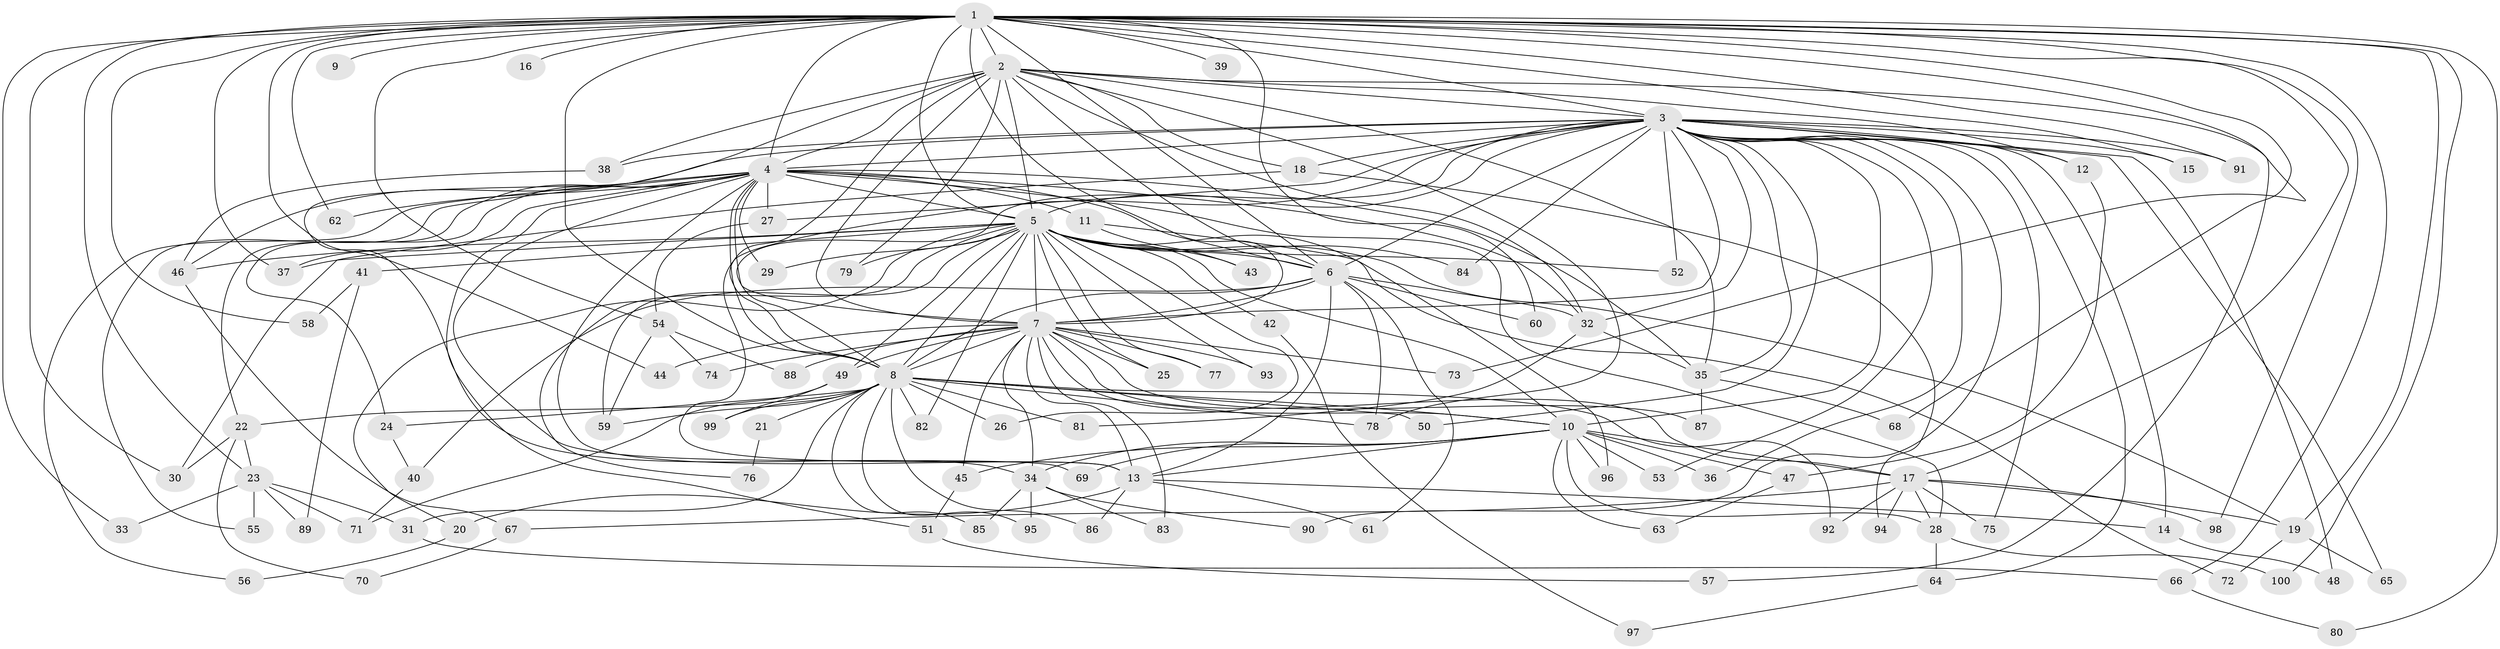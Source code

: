 // original degree distribution, {26: 0.007042253521126761, 21: 0.014084507042253521, 20: 0.007042253521126761, 31: 0.007042253521126761, 24: 0.007042253521126761, 35: 0.007042253521126761, 17: 0.007042253521126761, 28: 0.014084507042253521, 2: 0.5492957746478874, 4: 0.07042253521126761, 3: 0.22535211267605634, 6: 0.02112676056338028, 5: 0.04225352112676056, 10: 0.007042253521126761, 9: 0.007042253521126761, 8: 0.007042253521126761}
// Generated by graph-tools (version 1.1) at 2025/49/03/04/25 22:49:34]
// undirected, 100 vertices, 224 edges
graph export_dot {
  node [color=gray90,style=filled];
  1;
  2;
  3;
  4;
  5;
  6;
  7;
  8;
  9;
  10;
  11;
  12;
  13;
  14;
  15;
  16;
  17;
  18;
  19;
  20;
  21;
  22;
  23;
  24;
  25;
  26;
  27;
  28;
  29;
  30;
  31;
  32;
  33;
  34;
  35;
  36;
  37;
  38;
  39;
  40;
  41;
  42;
  43;
  44;
  45;
  46;
  47;
  48;
  49;
  50;
  51;
  52;
  53;
  54;
  55;
  56;
  57;
  58;
  59;
  60;
  61;
  62;
  63;
  64;
  65;
  66;
  67;
  68;
  69;
  70;
  71;
  72;
  73;
  74;
  75;
  76;
  77;
  78;
  79;
  80;
  81;
  82;
  83;
  84;
  85;
  86;
  87;
  88;
  89;
  90;
  91;
  92;
  93;
  94;
  95;
  96;
  97;
  98;
  99;
  100;
  1 -- 2 [weight=2.0];
  1 -- 3 [weight=4.0];
  1 -- 4 [weight=2.0];
  1 -- 5 [weight=2.0];
  1 -- 6 [weight=2.0];
  1 -- 7 [weight=2.0];
  1 -- 8 [weight=2.0];
  1 -- 9 [weight=2.0];
  1 -- 15 [weight=1.0];
  1 -- 16 [weight=2.0];
  1 -- 17 [weight=1.0];
  1 -- 19 [weight=1.0];
  1 -- 23 [weight=1.0];
  1 -- 30 [weight=1.0];
  1 -- 33 [weight=1.0];
  1 -- 37 [weight=1.0];
  1 -- 39 [weight=2.0];
  1 -- 44 [weight=1.0];
  1 -- 54 [weight=2.0];
  1 -- 58 [weight=1.0];
  1 -- 60 [weight=1.0];
  1 -- 62 [weight=1.0];
  1 -- 66 [weight=1.0];
  1 -- 68 [weight=1.0];
  1 -- 73 [weight=1.0];
  1 -- 80 [weight=1.0];
  1 -- 91 [weight=1.0];
  1 -- 98 [weight=1.0];
  1 -- 100 [weight=1.0];
  2 -- 3 [weight=2.0];
  2 -- 4 [weight=1.0];
  2 -- 5 [weight=1.0];
  2 -- 6 [weight=1.0];
  2 -- 7 [weight=2.0];
  2 -- 8 [weight=1.0];
  2 -- 12 [weight=1.0];
  2 -- 18 [weight=1.0];
  2 -- 32 [weight=1.0];
  2 -- 34 [weight=2.0];
  2 -- 35 [weight=1.0];
  2 -- 38 [weight=2.0];
  2 -- 57 [weight=1.0];
  2 -- 78 [weight=1.0];
  2 -- 79 [weight=1.0];
  3 -- 4 [weight=4.0];
  3 -- 5 [weight=2.0];
  3 -- 6 [weight=3.0];
  3 -- 7 [weight=2.0];
  3 -- 8 [weight=2.0];
  3 -- 10 [weight=8.0];
  3 -- 12 [weight=1.0];
  3 -- 13 [weight=1.0];
  3 -- 14 [weight=1.0];
  3 -- 15 [weight=1.0];
  3 -- 18 [weight=2.0];
  3 -- 27 [weight=1.0];
  3 -- 32 [weight=1.0];
  3 -- 35 [weight=1.0];
  3 -- 36 [weight=1.0];
  3 -- 38 [weight=1.0];
  3 -- 46 [weight=1.0];
  3 -- 48 [weight=1.0];
  3 -- 50 [weight=1.0];
  3 -- 52 [weight=1.0];
  3 -- 53 [weight=1.0];
  3 -- 64 [weight=1.0];
  3 -- 65 [weight=1.0];
  3 -- 75 [weight=1.0];
  3 -- 84 [weight=1.0];
  3 -- 90 [weight=1.0];
  3 -- 91 [weight=1.0];
  4 -- 5 [weight=2.0];
  4 -- 6 [weight=1.0];
  4 -- 7 [weight=1.0];
  4 -- 8 [weight=2.0];
  4 -- 11 [weight=1.0];
  4 -- 13 [weight=1.0];
  4 -- 22 [weight=1.0];
  4 -- 24 [weight=1.0];
  4 -- 27 [weight=1.0];
  4 -- 28 [weight=1.0];
  4 -- 29 [weight=1.0];
  4 -- 32 [weight=1.0];
  4 -- 35 [weight=2.0];
  4 -- 37 [weight=2.0];
  4 -- 51 [weight=1.0];
  4 -- 55 [weight=1.0];
  4 -- 56 [weight=1.0];
  4 -- 62 [weight=1.0];
  4 -- 69 [weight=1.0];
  5 -- 6 [weight=2.0];
  5 -- 7 [weight=1.0];
  5 -- 8 [weight=1.0];
  5 -- 10 [weight=1.0];
  5 -- 19 [weight=2.0];
  5 -- 20 [weight=1.0];
  5 -- 25 [weight=1.0];
  5 -- 26 [weight=1.0];
  5 -- 29 [weight=1.0];
  5 -- 37 [weight=1.0];
  5 -- 41 [weight=1.0];
  5 -- 42 [weight=1.0];
  5 -- 43 [weight=1.0];
  5 -- 46 [weight=1.0];
  5 -- 49 [weight=1.0];
  5 -- 52 [weight=1.0];
  5 -- 59 [weight=1.0];
  5 -- 72 [weight=1.0];
  5 -- 76 [weight=1.0];
  5 -- 77 [weight=1.0];
  5 -- 79 [weight=1.0];
  5 -- 82 [weight=1.0];
  5 -- 84 [weight=1.0];
  5 -- 93 [weight=1.0];
  6 -- 7 [weight=1.0];
  6 -- 8 [weight=1.0];
  6 -- 13 [weight=1.0];
  6 -- 32 [weight=1.0];
  6 -- 40 [weight=1.0];
  6 -- 60 [weight=1.0];
  6 -- 61 [weight=1.0];
  6 -- 78 [weight=1.0];
  7 -- 8 [weight=3.0];
  7 -- 10 [weight=1.0];
  7 -- 13 [weight=1.0];
  7 -- 17 [weight=1.0];
  7 -- 25 [weight=1.0];
  7 -- 34 [weight=2.0];
  7 -- 44 [weight=1.0];
  7 -- 45 [weight=1.0];
  7 -- 49 [weight=1.0];
  7 -- 73 [weight=1.0];
  7 -- 74 [weight=1.0];
  7 -- 77 [weight=1.0];
  7 -- 83 [weight=1.0];
  7 -- 87 [weight=1.0];
  7 -- 88 [weight=1.0];
  7 -- 93 [weight=1.0];
  8 -- 10 [weight=2.0];
  8 -- 21 [weight=1.0];
  8 -- 22 [weight=1.0];
  8 -- 24 [weight=1.0];
  8 -- 26 [weight=1.0];
  8 -- 31 [weight=1.0];
  8 -- 50 [weight=1.0];
  8 -- 59 [weight=1.0];
  8 -- 78 [weight=1.0];
  8 -- 81 [weight=1.0];
  8 -- 82 [weight=1.0];
  8 -- 85 [weight=1.0];
  8 -- 86 [weight=1.0];
  8 -- 92 [weight=1.0];
  8 -- 95 [weight=1.0];
  8 -- 99 [weight=1.0];
  10 -- 13 [weight=1.0];
  10 -- 17 [weight=1.0];
  10 -- 28 [weight=1.0];
  10 -- 34 [weight=1.0];
  10 -- 36 [weight=1.0];
  10 -- 45 [weight=1.0];
  10 -- 47 [weight=1.0];
  10 -- 53 [weight=1.0];
  10 -- 63 [weight=1.0];
  10 -- 69 [weight=1.0];
  10 -- 96 [weight=1.0];
  11 -- 43 [weight=1.0];
  11 -- 96 [weight=1.0];
  12 -- 47 [weight=1.0];
  13 -- 14 [weight=1.0];
  13 -- 20 [weight=1.0];
  13 -- 61 [weight=1.0];
  13 -- 86 [weight=1.0];
  14 -- 48 [weight=1.0];
  17 -- 19 [weight=1.0];
  17 -- 28 [weight=1.0];
  17 -- 67 [weight=1.0];
  17 -- 75 [weight=1.0];
  17 -- 92 [weight=1.0];
  17 -- 94 [weight=1.0];
  17 -- 98 [weight=1.0];
  18 -- 30 [weight=1.0];
  18 -- 94 [weight=1.0];
  19 -- 65 [weight=1.0];
  19 -- 72 [weight=1.0];
  20 -- 56 [weight=1.0];
  21 -- 76 [weight=1.0];
  22 -- 23 [weight=1.0];
  22 -- 30 [weight=1.0];
  22 -- 70 [weight=1.0];
  23 -- 31 [weight=1.0];
  23 -- 33 [weight=1.0];
  23 -- 55 [weight=1.0];
  23 -- 71 [weight=2.0];
  23 -- 89 [weight=1.0];
  24 -- 40 [weight=1.0];
  27 -- 54 [weight=1.0];
  28 -- 64 [weight=1.0];
  28 -- 100 [weight=1.0];
  31 -- 66 [weight=1.0];
  32 -- 35 [weight=1.0];
  32 -- 81 [weight=1.0];
  34 -- 83 [weight=1.0];
  34 -- 85 [weight=1.0];
  34 -- 90 [weight=1.0];
  34 -- 95 [weight=1.0];
  35 -- 68 [weight=1.0];
  35 -- 87 [weight=1.0];
  38 -- 46 [weight=2.0];
  40 -- 71 [weight=1.0];
  41 -- 58 [weight=1.0];
  41 -- 89 [weight=1.0];
  42 -- 97 [weight=1.0];
  45 -- 51 [weight=1.0];
  46 -- 67 [weight=1.0];
  47 -- 63 [weight=1.0];
  49 -- 71 [weight=1.0];
  49 -- 99 [weight=1.0];
  51 -- 57 [weight=1.0];
  54 -- 59 [weight=1.0];
  54 -- 74 [weight=1.0];
  54 -- 88 [weight=1.0];
  64 -- 97 [weight=1.0];
  66 -- 80 [weight=1.0];
  67 -- 70 [weight=1.0];
}
